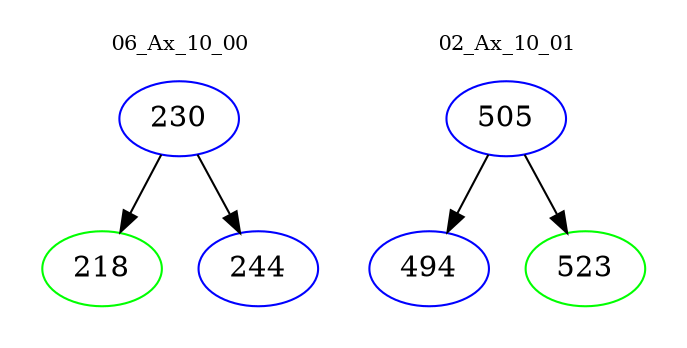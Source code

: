 digraph{
subgraph cluster_0 {
color = white
label = "06_Ax_10_00";
fontsize=10;
T0_230 [label="230", color="blue"]
T0_230 -> T0_218 [color="black"]
T0_218 [label="218", color="green"]
T0_230 -> T0_244 [color="black"]
T0_244 [label="244", color="blue"]
}
subgraph cluster_1 {
color = white
label = "02_Ax_10_01";
fontsize=10;
T1_505 [label="505", color="blue"]
T1_505 -> T1_494 [color="black"]
T1_494 [label="494", color="blue"]
T1_505 -> T1_523 [color="black"]
T1_523 [label="523", color="green"]
}
}
